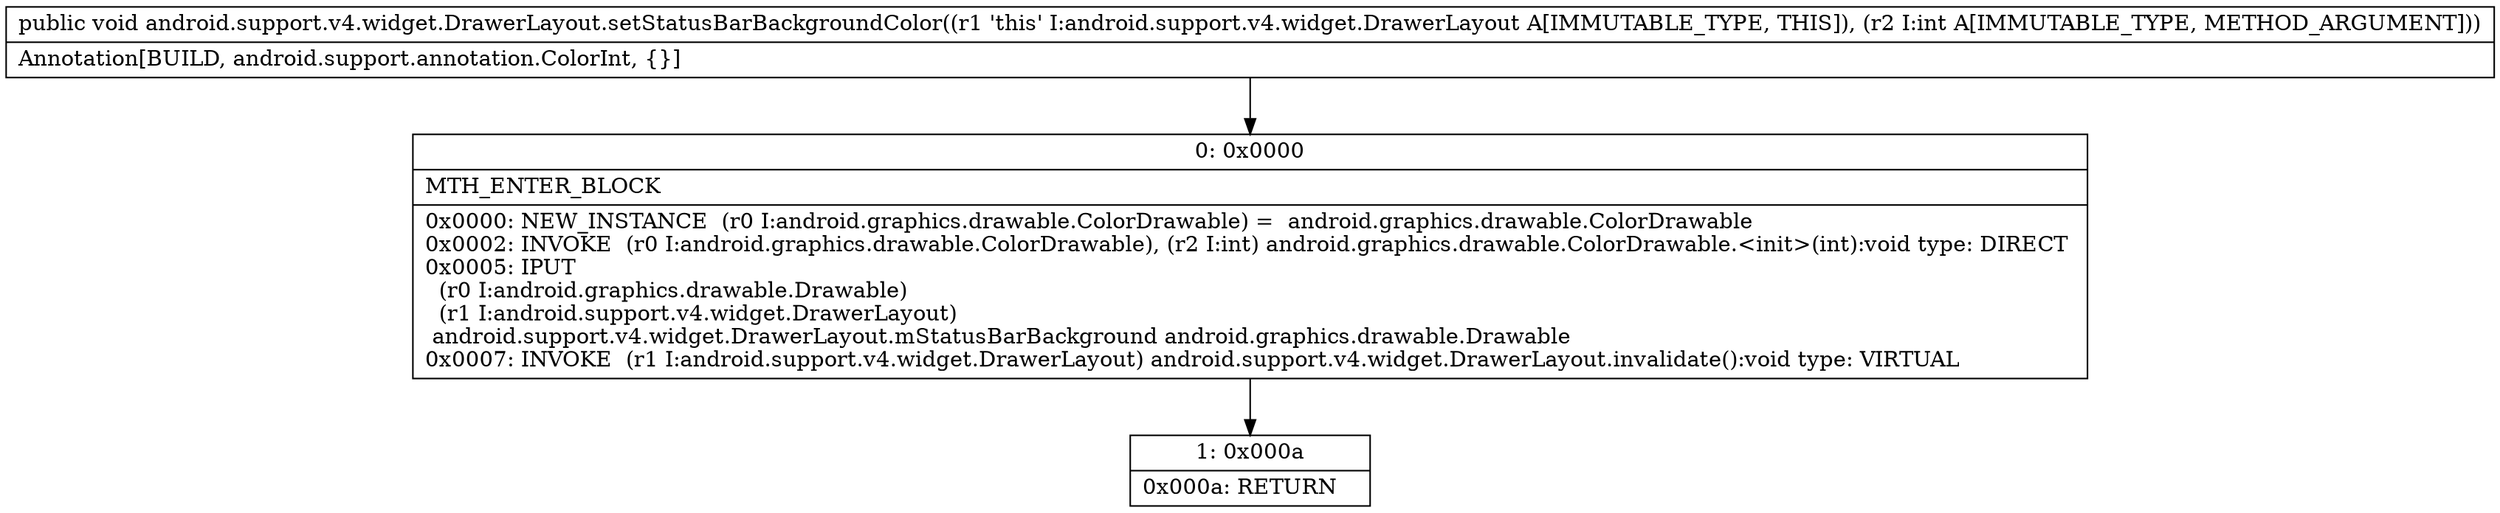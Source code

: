digraph "CFG forandroid.support.v4.widget.DrawerLayout.setStatusBarBackgroundColor(I)V" {
Node_0 [shape=record,label="{0\:\ 0x0000|MTH_ENTER_BLOCK\l|0x0000: NEW_INSTANCE  (r0 I:android.graphics.drawable.ColorDrawable) =  android.graphics.drawable.ColorDrawable \l0x0002: INVOKE  (r0 I:android.graphics.drawable.ColorDrawable), (r2 I:int) android.graphics.drawable.ColorDrawable.\<init\>(int):void type: DIRECT \l0x0005: IPUT  \l  (r0 I:android.graphics.drawable.Drawable)\l  (r1 I:android.support.v4.widget.DrawerLayout)\l android.support.v4.widget.DrawerLayout.mStatusBarBackground android.graphics.drawable.Drawable \l0x0007: INVOKE  (r1 I:android.support.v4.widget.DrawerLayout) android.support.v4.widget.DrawerLayout.invalidate():void type: VIRTUAL \l}"];
Node_1 [shape=record,label="{1\:\ 0x000a|0x000a: RETURN   \l}"];
MethodNode[shape=record,label="{public void android.support.v4.widget.DrawerLayout.setStatusBarBackgroundColor((r1 'this' I:android.support.v4.widget.DrawerLayout A[IMMUTABLE_TYPE, THIS]), (r2 I:int A[IMMUTABLE_TYPE, METHOD_ARGUMENT]))  | Annotation[BUILD, android.support.annotation.ColorInt, \{\}]\l}"];
MethodNode -> Node_0;
Node_0 -> Node_1;
}

